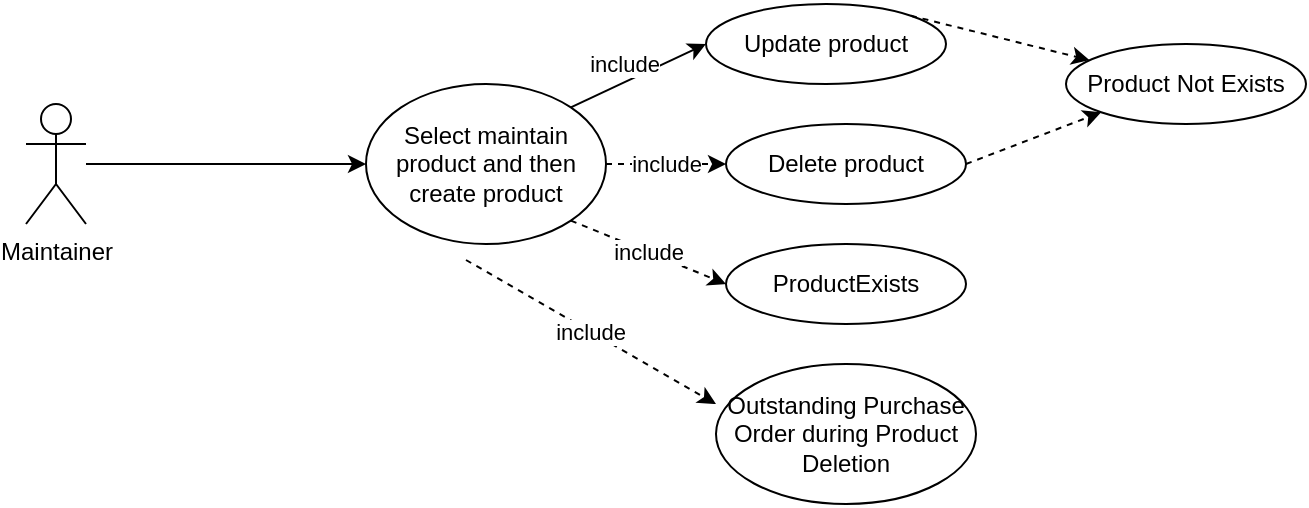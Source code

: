 <mxfile version="13.8.1" type="github" pages="2">
  <diagram id="pge6c_i3vnnhtlQxKaaH" name="Page-1">
    <mxGraphModel dx="1422" dy="794" grid="1" gridSize="10" guides="1" tooltips="1" connect="1" arrows="1" fold="1" page="1" pageScale="1" pageWidth="850" pageHeight="1100" math="0" shadow="0">
      <root>
        <mxCell id="gF4mKuRGIbiZNYIPUrx6-0" />
        <mxCell id="gF4mKuRGIbiZNYIPUrx6-1" parent="gF4mKuRGIbiZNYIPUrx6-0" />
        <mxCell id="vUDQIOz9sXRWOuTiIPQc-2" style="edgeStyle=orthogonalEdgeStyle;rounded=0;orthogonalLoop=1;jettySize=auto;html=1;" edge="1" parent="gF4mKuRGIbiZNYIPUrx6-1" source="gF4mKuRGIbiZNYIPUrx6-2" target="vUDQIOz9sXRWOuTiIPQc-0">
          <mxGeometry relative="1" as="geometry" />
        </mxCell>
        <mxCell id="gF4mKuRGIbiZNYIPUrx6-2" value="Maintainer" style="shape=umlActor;verticalLabelPosition=bottom;verticalAlign=top;html=1;outlineConnect=0;" vertex="1" parent="gF4mKuRGIbiZNYIPUrx6-1">
          <mxGeometry x="100" y="170" width="30" height="60" as="geometry" />
        </mxCell>
        <mxCell id="O0ty6iD28rHImAJUbicx-1" style="rounded=0;orthogonalLoop=1;jettySize=auto;html=1;exitX=1;exitY=0;exitDx=0;exitDy=0;entryX=0;entryY=0.5;entryDx=0;entryDy=0;" edge="1" parent="gF4mKuRGIbiZNYIPUrx6-1" source="vUDQIOz9sXRWOuTiIPQc-0" target="O0ty6iD28rHImAJUbicx-0">
          <mxGeometry relative="1" as="geometry" />
        </mxCell>
        <mxCell id="O0ty6iD28rHImAJUbicx-2" value="include" style="edgeLabel;html=1;align=center;verticalAlign=middle;resizable=0;points=[];" vertex="1" connectable="0" parent="O0ty6iD28rHImAJUbicx-1">
          <mxGeometry x="-0.203" y="2" relative="1" as="geometry">
            <mxPoint y="-7.16" as="offset" />
          </mxGeometry>
        </mxCell>
        <mxCell id="O0ty6iD28rHImAJUbicx-5" value="include" style="edgeStyle=none;rounded=0;orthogonalLoop=1;jettySize=auto;html=1;exitX=1;exitY=0.5;exitDx=0;exitDy=0;entryX=0;entryY=0.5;entryDx=0;entryDy=0;dashed=1;" edge="1" parent="gF4mKuRGIbiZNYIPUrx6-1" source="vUDQIOz9sXRWOuTiIPQc-0" target="O0ty6iD28rHImAJUbicx-3">
          <mxGeometry relative="1" as="geometry" />
        </mxCell>
        <mxCell id="O0ty6iD28rHImAJUbicx-7" value="include" style="edgeStyle=none;rounded=0;orthogonalLoop=1;jettySize=auto;html=1;exitX=1;exitY=1;exitDx=0;exitDy=0;entryX=0;entryY=0.5;entryDx=0;entryDy=0;dashed=1;" edge="1" parent="gF4mKuRGIbiZNYIPUrx6-1" source="vUDQIOz9sXRWOuTiIPQc-0" target="O0ty6iD28rHImAJUbicx-6">
          <mxGeometry relative="1" as="geometry" />
        </mxCell>
        <mxCell id="vUDQIOz9sXRWOuTiIPQc-0" value="Select maintain product and then create product" style="ellipse;whiteSpace=wrap;html=1;" vertex="1" parent="gF4mKuRGIbiZNYIPUrx6-1">
          <mxGeometry x="270" y="160" width="120" height="80" as="geometry" />
        </mxCell>
        <mxCell id="O0ty6iD28rHImAJUbicx-0" value="Update product" style="ellipse;whiteSpace=wrap;html=1;" vertex="1" parent="gF4mKuRGIbiZNYIPUrx6-1">
          <mxGeometry x="440" y="120" width="120" height="40" as="geometry" />
        </mxCell>
        <mxCell id="O0ty6iD28rHImAJUbicx-3" value="Delete product" style="ellipse;whiteSpace=wrap;html=1;" vertex="1" parent="gF4mKuRGIbiZNYIPUrx6-1">
          <mxGeometry x="450" y="180" width="120" height="40" as="geometry" />
        </mxCell>
        <mxCell id="O0ty6iD28rHImAJUbicx-6" value="ProductExists" style="ellipse;whiteSpace=wrap;html=1;" vertex="1" parent="gF4mKuRGIbiZNYIPUrx6-1">
          <mxGeometry x="450" y="240" width="120" height="40" as="geometry" />
        </mxCell>
        <mxCell id="O0ty6iD28rHImAJUbicx-8" value="Product Not Exists" style="ellipse;whiteSpace=wrap;html=1;" vertex="1" parent="gF4mKuRGIbiZNYIPUrx6-1">
          <mxGeometry x="620" y="140" width="120" height="40" as="geometry" />
        </mxCell>
        <mxCell id="O0ty6iD28rHImAJUbicx-9" value="Outstanding Purchase Order during Product Deletion" style="ellipse;whiteSpace=wrap;html=1;" vertex="1" parent="gF4mKuRGIbiZNYIPUrx6-1">
          <mxGeometry x="445" y="300" width="130" height="70" as="geometry" />
        </mxCell>
        <mxCell id="O0ty6iD28rHImAJUbicx-11" value="include" style="endArrow=classic;html=1;dashed=1;exitX=0.692;exitY=0.975;exitDx=0;exitDy=0;exitPerimeter=0;entryX=0;entryY=0.286;entryDx=0;entryDy=0;entryPerimeter=0;" edge="1" parent="gF4mKuRGIbiZNYIPUrx6-1" target="O0ty6iD28rHImAJUbicx-9">
          <mxGeometry width="50" height="50" relative="1" as="geometry">
            <mxPoint x="320.0" y="248" as="sourcePoint" />
            <mxPoint x="406.96" y="330" as="targetPoint" />
          </mxGeometry>
        </mxCell>
        <mxCell id="O0ty6iD28rHImAJUbicx-12" value="" style="endArrow=classic;html=1;dashed=1;exitX=1;exitY=0;exitDx=0;exitDy=0;" edge="1" parent="gF4mKuRGIbiZNYIPUrx6-1" source="O0ty6iD28rHImAJUbicx-0" target="O0ty6iD28rHImAJUbicx-8">
          <mxGeometry width="50" height="50" relative="1" as="geometry">
            <mxPoint x="550" y="120" as="sourcePoint" />
            <mxPoint x="636.96" y="202" as="targetPoint" />
          </mxGeometry>
        </mxCell>
        <mxCell id="O0ty6iD28rHImAJUbicx-13" value="" style="endArrow=classic;html=1;dashed=1;exitX=1;exitY=0.5;exitDx=0;exitDy=0;entryX=0;entryY=1;entryDx=0;entryDy=0;" edge="1" parent="gF4mKuRGIbiZNYIPUrx6-1" source="O0ty6iD28rHImAJUbicx-3" target="O0ty6iD28rHImAJUbicx-8">
          <mxGeometry width="50" height="50" relative="1" as="geometry">
            <mxPoint x="552.426" y="135.858" as="sourcePoint" />
            <mxPoint x="641.874" y="158.056" as="targetPoint" />
          </mxGeometry>
        </mxCell>
      </root>
    </mxGraphModel>
  </diagram>
  <diagram id="X73RB9Mnm_2X-blTE4Mi" name="Page-2">
    <mxGraphModel dx="1422" dy="794" grid="1" gridSize="10" guides="1" tooltips="1" connect="1" arrows="1" fold="1" page="1" pageScale="1" pageWidth="850" pageHeight="1100" math="0" shadow="0">
      <root>
        <mxCell id="0" />
        <mxCell id="1" parent="0" />
        <mxCell id="cF-mfnSq9Cd7_4XBdeV5-7" style="edgeStyle=orthogonalEdgeStyle;rounded=0;orthogonalLoop=1;jettySize=auto;html=1;" edge="1" parent="1" source="cF-mfnSq9Cd7_4XBdeV5-1">
          <mxGeometry relative="1" as="geometry">
            <mxPoint x="260" y="240" as="targetPoint" />
          </mxGeometry>
        </mxCell>
        <mxCell id="cF-mfnSq9Cd7_4XBdeV5-1" value="The Clerk" style="shape=umlActor;verticalLabelPosition=bottom;verticalAlign=top;html=1;outlineConnect=0;" vertex="1" parent="1">
          <mxGeometry x="140" y="210" width="30" height="60" as="geometry" />
        </mxCell>
        <mxCell id="cF-mfnSq9Cd7_4XBdeV5-2" value="Finance System" style="shape=umlActor;verticalLabelPosition=bottom;verticalAlign=top;html=1;outlineConnect=0;" vertex="1" parent="1">
          <mxGeometry x="500" y="130" width="30" height="60" as="geometry" />
        </mxCell>
        <mxCell id="cF-mfnSq9Cd7_4XBdeV5-3" value="Delivery System" style="shape=umlActor;verticalLabelPosition=bottom;verticalAlign=top;html=1;outlineConnect=0;" vertex="1" parent="1">
          <mxGeometry x="500" y="290" width="30" height="60" as="geometry" />
        </mxCell>
        <mxCell id="cF-mfnSq9Cd7_4XBdeV5-17" style="edgeStyle=orthogonalEdgeStyle;rounded=0;orthogonalLoop=1;jettySize=auto;html=1;dashed=1;dashPattern=1 2;" edge="1" parent="1" source="cF-mfnSq9Cd7_4XBdeV5-5" target="cF-mfnSq9Cd7_4XBdeV5-16">
          <mxGeometry relative="1" as="geometry" />
        </mxCell>
        <mxCell id="cF-mfnSq9Cd7_4XBdeV5-5" value="Process purchase Order" style="ellipse;whiteSpace=wrap;html=1;" vertex="1" parent="1">
          <mxGeometry x="270" y="205" width="130" height="70" as="geometry" />
        </mxCell>
        <mxCell id="cF-mfnSq9Cd7_4XBdeV5-9" value="" style="endArrow=classic;html=1;" edge="1" parent="1" target="cF-mfnSq9Cd7_4XBdeV5-2">
          <mxGeometry width="50" height="50" relative="1" as="geometry">
            <mxPoint x="400" y="240" as="sourcePoint" />
            <mxPoint x="450" y="190" as="targetPoint" />
          </mxGeometry>
        </mxCell>
        <mxCell id="cF-mfnSq9Cd7_4XBdeV5-10" value="" style="endArrow=classic;html=1;exitX=1.008;exitY=0.614;exitDx=0;exitDy=0;exitPerimeter=0;" edge="1" parent="1" source="cF-mfnSq9Cd7_4XBdeV5-5" target="cF-mfnSq9Cd7_4XBdeV5-3">
          <mxGeometry width="50" height="50" relative="1" as="geometry">
            <mxPoint x="400" y="340" as="sourcePoint" />
            <mxPoint x="450" y="290" as="targetPoint" />
          </mxGeometry>
        </mxCell>
        <mxCell id="cF-mfnSq9Cd7_4XBdeV5-13" value="View product Details" style="ellipse;whiteSpace=wrap;html=1;" vertex="1" parent="1">
          <mxGeometry x="275" y="320" width="120" height="40" as="geometry" />
        </mxCell>
        <mxCell id="cF-mfnSq9Cd7_4XBdeV5-14" value="extends" style="html=1;verticalAlign=bottom;endArrow=open;dashed=1;endSize=8;entryX=0.5;entryY=1;entryDx=0;entryDy=0;exitX=0.5;exitY=0;exitDx=0;exitDy=0;" edge="1" parent="1" source="cF-mfnSq9Cd7_4XBdeV5-13" target="cF-mfnSq9Cd7_4XBdeV5-5">
          <mxGeometry x="-0.111" y="-35" relative="1" as="geometry">
            <mxPoint x="370" y="310" as="sourcePoint" />
            <mxPoint x="290" y="310" as="targetPoint" />
            <mxPoint as="offset" />
          </mxGeometry>
        </mxCell>
        <mxCell id="cF-mfnSq9Cd7_4XBdeV5-16" value="Identify error msg" style="ellipse;whiteSpace=wrap;html=1;" vertex="1" parent="1">
          <mxGeometry x="275" y="130" width="120" height="40" as="geometry" />
        </mxCell>
        <mxCell id="cF-mfnSq9Cd7_4XBdeV5-18" value="include" style="text;html=1;strokeColor=none;fillColor=none;align=center;verticalAlign=middle;whiteSpace=wrap;rounded=0;" vertex="1" parent="1">
          <mxGeometry x="340" y="180" width="40" height="20" as="geometry" />
        </mxCell>
      </root>
    </mxGraphModel>
  </diagram>
</mxfile>
